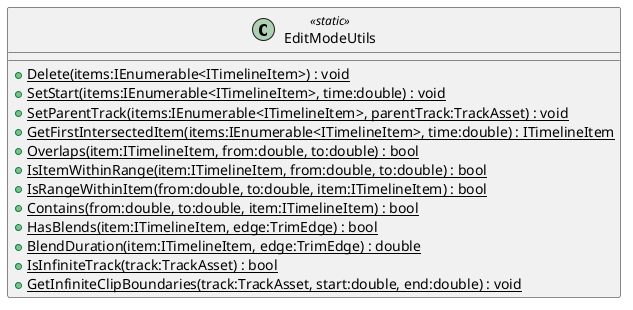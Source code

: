 @startuml
class EditModeUtils <<static>> {
    + {static} Delete(items:IEnumerable<ITimelineItem>) : void
    + {static} SetStart(items:IEnumerable<ITimelineItem>, time:double) : void
    + {static} SetParentTrack(items:IEnumerable<ITimelineItem>, parentTrack:TrackAsset) : void
    + {static} GetFirstIntersectedItem(items:IEnumerable<ITimelineItem>, time:double) : ITimelineItem
    + {static} Overlaps(item:ITimelineItem, from:double, to:double) : bool
    + {static} IsItemWithinRange(item:ITimelineItem, from:double, to:double) : bool
    + {static} IsRangeWithinItem(from:double, to:double, item:ITimelineItem) : bool
    + {static} Contains(from:double, to:double, item:ITimelineItem) : bool
    + {static} HasBlends(item:ITimelineItem, edge:TrimEdge) : bool
    + {static} BlendDuration(item:ITimelineItem, edge:TrimEdge) : double
    + {static} IsInfiniteTrack(track:TrackAsset) : bool
    + {static} GetInfiniteClipBoundaries(track:TrackAsset, start:double, end:double) : void
}
@enduml
